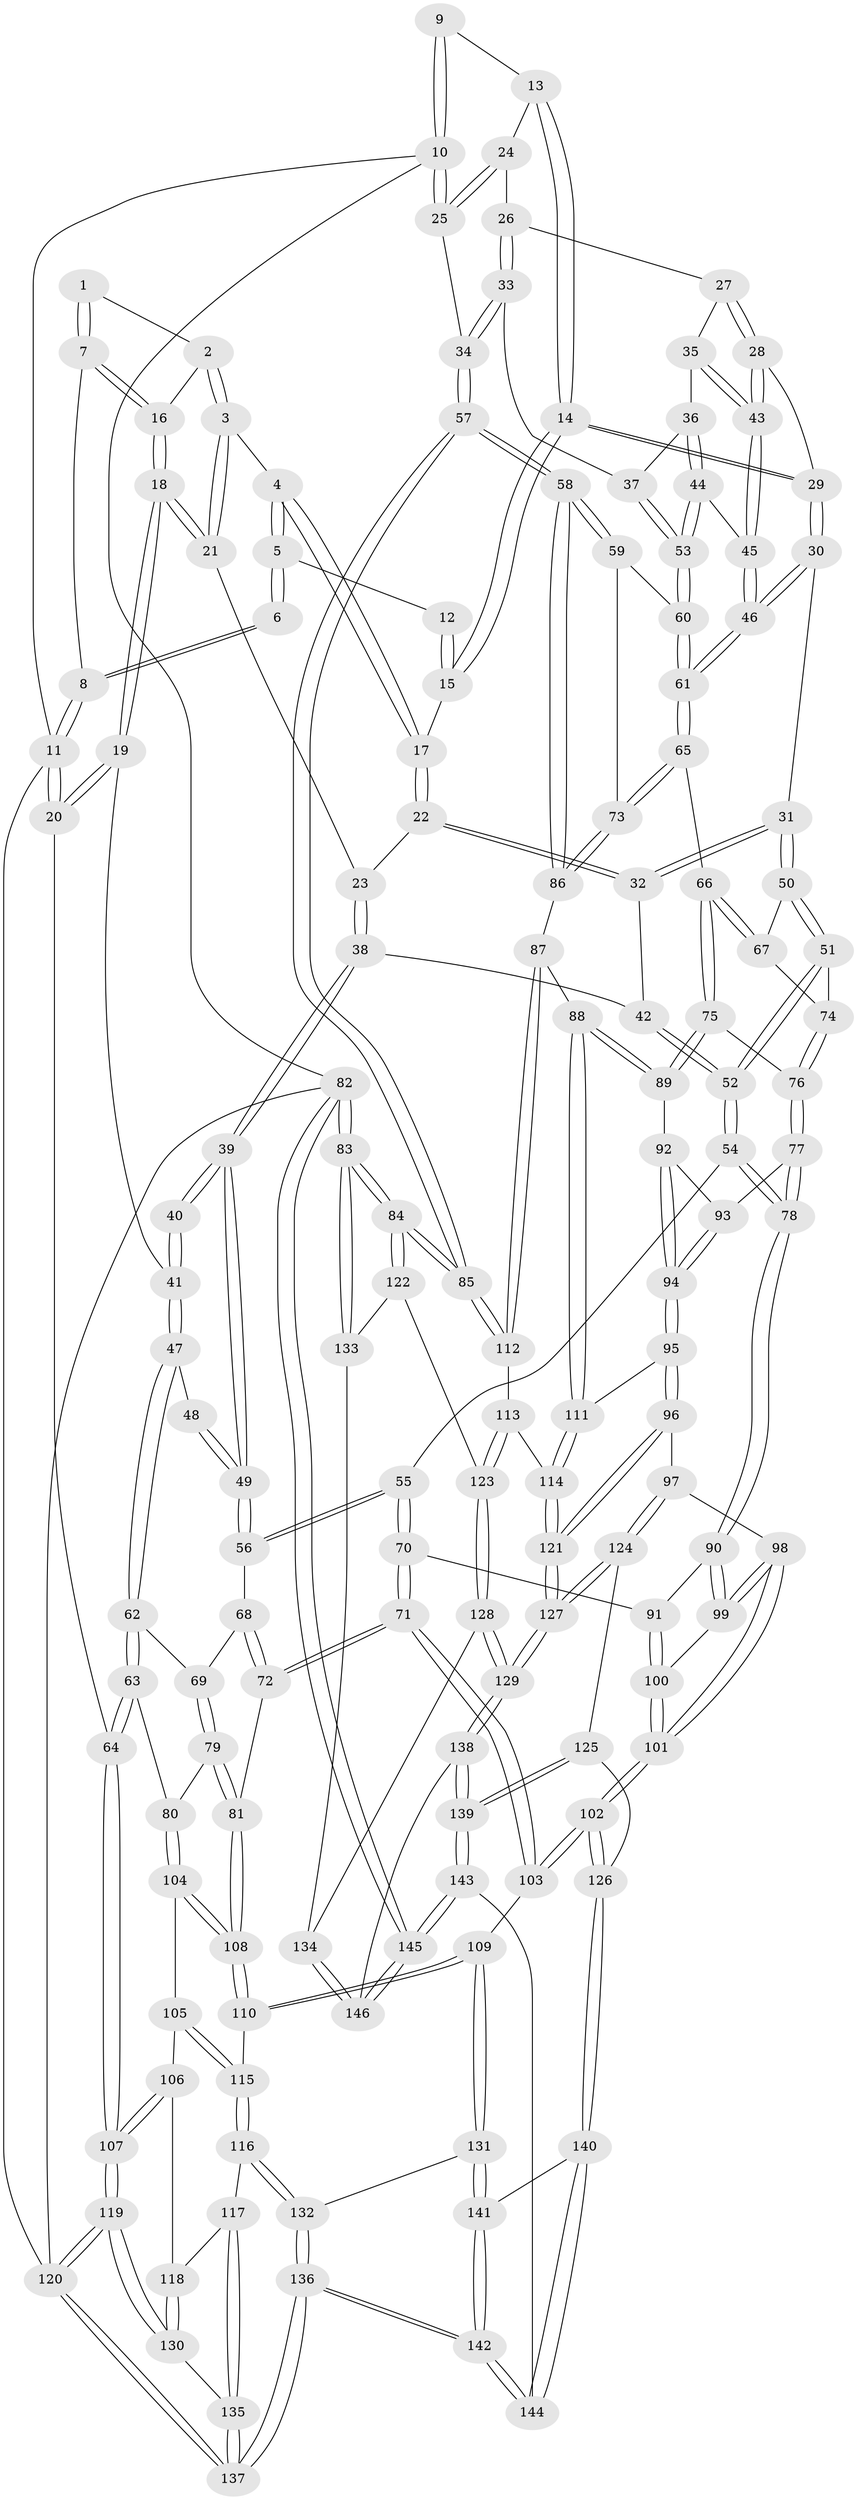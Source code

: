 // Generated by graph-tools (version 1.1) at 2025/17/03/09/25 04:17:15]
// undirected, 146 vertices, 362 edges
graph export_dot {
graph [start="1"]
  node [color=gray90,style=filled];
  1 [pos="+0.2756151518064658+0.03666095505238279"];
  2 [pos="+0.28887941581640453+0.050086536940462334"];
  3 [pos="+0.36979042693039027+0.10815474843911765"];
  4 [pos="+0.46892982110949716+0.005477140443061836"];
  5 [pos="+0.5113042142884006+0"];
  6 [pos="+0.21556493793137274+0"];
  7 [pos="+0.13607208722424172+0.00563603226036483"];
  8 [pos="+0+0"];
  9 [pos="+0.6770882780837005+0"];
  10 [pos="+1+0"];
  11 [pos="+0+0"];
  12 [pos="+0.6060223874598339+0"];
  13 [pos="+0.7960059597493419+0.13875001848384438"];
  14 [pos="+0.7009973650895616+0.1874581935344511"];
  15 [pos="+0.67750464054895+0.17731201259195112"];
  16 [pos="+0.15016670887020522+0.07236084581838101"];
  17 [pos="+0.570304509750558+0.16816663955521127"];
  18 [pos="+0.1697018545520607+0.2203849994806545"];
  19 [pos="+0.1611436533518785+0.23360403559659831"];
  20 [pos="+0+0.27952044482603"];
  21 [pos="+0.35173360489411815+0.14221617009841536"];
  22 [pos="+0.539589160519515+0.22950228975879505"];
  23 [pos="+0.4099313100152222+0.23573350449434904"];
  24 [pos="+0.8122397648458817+0.1427146527908554"];
  25 [pos="+1+0"];
  26 [pos="+0.8368871120226639+0.2102413890195577"];
  27 [pos="+0.8384142534933139+0.22414199221577824"];
  28 [pos="+0.7583237756905113+0.31201831098193966"];
  29 [pos="+0.6979521139060598+0.2801205417840759"];
  30 [pos="+0.6352907531648492+0.34799400845303646"];
  31 [pos="+0.5998197666205428+0.35374560991840787"];
  32 [pos="+0.5546180755037878+0.3104018590234867"];
  33 [pos="+1+0.27559585199126596"];
  34 [pos="+1+0.20918121938632223"];
  35 [pos="+0.8565438320384391+0.2728493386536115"];
  36 [pos="+0.8819099142498892+0.288660542410259"];
  37 [pos="+0.9932487652293172+0.29822158871267407"];
  38 [pos="+0.4052358309789452+0.32183339920818677"];
  39 [pos="+0.40193136100564436+0.32466480996807234"];
  40 [pos="+0.3746749266610841+0.3233252483338198"];
  41 [pos="+0.19415447408296876+0.2974464725088858"];
  42 [pos="+0.45017003663257266+0.33532698456385696"];
  43 [pos="+0.7921519830506142+0.3447009713896558"];
  44 [pos="+0.8624083573723442+0.37009836269209434"];
  45 [pos="+0.798865767817606+0.36561608258562006"];
  46 [pos="+0.7507898020248577+0.4699859651294451"];
  47 [pos="+0.20091099428738135+0.34034716694032513"];
  48 [pos="+0.3148425901890555+0.37736274903152206"];
  49 [pos="+0.3774662832905196+0.42627211884993105"];
  50 [pos="+0.5784671793557966+0.3963306764681515"];
  51 [pos="+0.5223929284778762+0.4591845767865668"];
  52 [pos="+0.5100511251804913+0.46658024335705006"];
  53 [pos="+0.9002913466041316+0.3909877680683214"];
  54 [pos="+0.48485198898596854+0.49693679580406563"];
  55 [pos="+0.46474237542150293+0.5011041595086047"];
  56 [pos="+0.37712995416028466+0.44005714567854637"];
  57 [pos="+1+0.5540814490483821"];
  58 [pos="+1+0.5518153835787553"];
  59 [pos="+0.9178418619959882+0.4604772962630224"];
  60 [pos="+0.9093954399385407+0.45243860833831995"];
  61 [pos="+0.7513454855636253+0.4740589379678475"];
  62 [pos="+0.20215135198103992+0.41605673064937543"];
  63 [pos="+0+0.512277889591972"];
  64 [pos="+0+0.49897569025906857"];
  65 [pos="+0.7472243549998718+0.48842486933873336"];
  66 [pos="+0.7462480548658775+0.48971588448172043"];
  67 [pos="+0.6542533634610626+0.48871757428743356"];
  68 [pos="+0.3518903670097491+0.4500204458445475"];
  69 [pos="+0.23597849742538268+0.46736071193049533"];
  70 [pos="+0.40404597235408196+0.5893470784146821"];
  71 [pos="+0.34830873841203985+0.6017024388278633"];
  72 [pos="+0.3375567088853137+0.5987451059383045"];
  73 [pos="+0.8677042673828211+0.5564219272215817"];
  74 [pos="+0.6226555897925297+0.5043312490034968"];
  75 [pos="+0.7305884224539072+0.5562189817601215"];
  76 [pos="+0.6100851662530093+0.5490409487151133"];
  77 [pos="+0.5717372687363423+0.5892691834181155"];
  78 [pos="+0.5606856058896578+0.5886252866777715"];
  79 [pos="+0.23398567969945194+0.5368945711673735"];
  80 [pos="+0.1348899733250305+0.5923958990058327"];
  81 [pos="+0.2897504402877702+0.5946095374940756"];
  82 [pos="+1+1"];
  83 [pos="+1+0.8432295576525243"];
  84 [pos="+1+0.7977228086501034"];
  85 [pos="+1+0.6287584810561314"];
  86 [pos="+0.8746299865180164+0.5728546743157044"];
  87 [pos="+0.8534906757945373+0.6432014373609805"];
  88 [pos="+0.7313342002294897+0.6135354597488871"];
  89 [pos="+0.7284240501620372+0.6092743280719174"];
  90 [pos="+0.5324168554995898+0.6353293881970381"];
  91 [pos="+0.41472275795779867+0.6035317930041559"];
  92 [pos="+0.6958398799226426+0.6158069641187235"];
  93 [pos="+0.582996132840933+0.5964915275856859"];
  94 [pos="+0.6187793535042048+0.6872134510831155"];
  95 [pos="+0.6172159788161868+0.6937633354842793"];
  96 [pos="+0.5911939249889254+0.7253690430317257"];
  97 [pos="+0.5713936227218224+0.7416262280765292"];
  98 [pos="+0.5712249299240858+0.741564769540468"];
  99 [pos="+0.5269530368760514+0.6613180573616722"];
  100 [pos="+0.4481634746809925+0.6853811698471065"];
  101 [pos="+0.4140818353583656+0.7868267830793692"];
  102 [pos="+0.3795676827860099+0.8201776502172208"];
  103 [pos="+0.3693657261009344+0.8187062401312226"];
  104 [pos="+0.14197365160898687+0.6757747524653521"];
  105 [pos="+0.14052858245693053+0.677739260015428"];
  106 [pos="+0.02213380693821125+0.6904806979268036"];
  107 [pos="+0+0.5967994613344918"];
  108 [pos="+0.24686677489564263+0.690455881078331"];
  109 [pos="+0.3355180583023455+0.8231019671860698"];
  110 [pos="+0.2588850585762326+0.7170647147897407"];
  111 [pos="+0.7260671703099018+0.7143692433291322"];
  112 [pos="+0.8880239993410766+0.6973627378960225"];
  113 [pos="+0.88509829894623+0.7031964130187252"];
  114 [pos="+0.7335770511300574+0.7433742451865704"];
  115 [pos="+0.1313664200419496+0.7835263879454708"];
  116 [pos="+0.12205210993448447+0.8185814757768496"];
  117 [pos="+0.11924744185043899+0.8199955462394799"];
  118 [pos="+0.06990411528714235+0.7810679135262655"];
  119 [pos="+0+0.7599948895274709"];
  120 [pos="+0+1"];
  121 [pos="+0.7325700329870662+0.747247570649375"];
  122 [pos="+0.8929978728516508+0.8040501149730545"];
  123 [pos="+0.8812439061576933+0.7967697241617937"];
  124 [pos="+0.579756019066449+0.7584377690381363"];
  125 [pos="+0.5546452424369606+0.8703184098171409"];
  126 [pos="+0.3937175253003316+0.8359545196216673"];
  127 [pos="+0.7231759810357447+0.842880113298926"];
  128 [pos="+0.7474743746573698+0.8899457083277178"];
  129 [pos="+0.7384516318710368+0.8921458955569169"];
  130 [pos="+0+0.7714176798430533"];
  131 [pos="+0.3293076502432253+0.8275197919485531"];
  132 [pos="+0.2263674429989699+0.8435140848427175"];
  133 [pos="+0.9510760811257023+0.9084870168136758"];
  134 [pos="+0.92123178415511+0.935456658225479"];
  135 [pos="+0.09463113809788239+0.8550420795472069"];
  136 [pos="+0.046499028676174954+1"];
  137 [pos="+0+1"];
  138 [pos="+0.7319365892164413+0.9036252011359253"];
  139 [pos="+0.6690488195329735+1"];
  140 [pos="+0.4585684670611799+1"];
  141 [pos="+0.2928032973952808+0.9477489859519267"];
  142 [pos="+0.08532125941359878+1"];
  143 [pos="+0.6253501338471185+1"];
  144 [pos="+0.5393790526994595+1"];
  145 [pos="+0.9617545329187797+1"];
  146 [pos="+0.9204942936340005+1"];
  1 -- 2;
  1 -- 7;
  1 -- 7;
  2 -- 3;
  2 -- 3;
  2 -- 16;
  3 -- 4;
  3 -- 21;
  3 -- 21;
  4 -- 5;
  4 -- 5;
  4 -- 17;
  4 -- 17;
  5 -- 6;
  5 -- 6;
  5 -- 12;
  6 -- 8;
  6 -- 8;
  7 -- 8;
  7 -- 16;
  7 -- 16;
  8 -- 11;
  8 -- 11;
  9 -- 10;
  9 -- 10;
  9 -- 13;
  10 -- 11;
  10 -- 25;
  10 -- 25;
  10 -- 82;
  11 -- 20;
  11 -- 20;
  11 -- 120;
  12 -- 15;
  12 -- 15;
  13 -- 14;
  13 -- 14;
  13 -- 24;
  14 -- 15;
  14 -- 15;
  14 -- 29;
  14 -- 29;
  15 -- 17;
  16 -- 18;
  16 -- 18;
  17 -- 22;
  17 -- 22;
  18 -- 19;
  18 -- 19;
  18 -- 21;
  18 -- 21;
  19 -- 20;
  19 -- 20;
  19 -- 41;
  20 -- 64;
  21 -- 23;
  22 -- 23;
  22 -- 32;
  22 -- 32;
  23 -- 38;
  23 -- 38;
  24 -- 25;
  24 -- 25;
  24 -- 26;
  25 -- 34;
  26 -- 27;
  26 -- 33;
  26 -- 33;
  27 -- 28;
  27 -- 28;
  27 -- 35;
  28 -- 29;
  28 -- 43;
  28 -- 43;
  29 -- 30;
  29 -- 30;
  30 -- 31;
  30 -- 46;
  30 -- 46;
  31 -- 32;
  31 -- 32;
  31 -- 50;
  31 -- 50;
  32 -- 42;
  33 -- 34;
  33 -- 34;
  33 -- 37;
  34 -- 57;
  34 -- 57;
  35 -- 36;
  35 -- 43;
  35 -- 43;
  36 -- 37;
  36 -- 44;
  36 -- 44;
  37 -- 53;
  37 -- 53;
  38 -- 39;
  38 -- 39;
  38 -- 42;
  39 -- 40;
  39 -- 40;
  39 -- 49;
  39 -- 49;
  40 -- 41;
  40 -- 41;
  41 -- 47;
  41 -- 47;
  42 -- 52;
  42 -- 52;
  43 -- 45;
  43 -- 45;
  44 -- 45;
  44 -- 53;
  44 -- 53;
  45 -- 46;
  45 -- 46;
  46 -- 61;
  46 -- 61;
  47 -- 48;
  47 -- 62;
  47 -- 62;
  48 -- 49;
  48 -- 49;
  49 -- 56;
  49 -- 56;
  50 -- 51;
  50 -- 51;
  50 -- 67;
  51 -- 52;
  51 -- 52;
  51 -- 74;
  52 -- 54;
  52 -- 54;
  53 -- 60;
  53 -- 60;
  54 -- 55;
  54 -- 78;
  54 -- 78;
  55 -- 56;
  55 -- 56;
  55 -- 70;
  55 -- 70;
  56 -- 68;
  57 -- 58;
  57 -- 58;
  57 -- 85;
  57 -- 85;
  58 -- 59;
  58 -- 59;
  58 -- 86;
  58 -- 86;
  59 -- 60;
  59 -- 73;
  60 -- 61;
  60 -- 61;
  61 -- 65;
  61 -- 65;
  62 -- 63;
  62 -- 63;
  62 -- 69;
  63 -- 64;
  63 -- 64;
  63 -- 80;
  64 -- 107;
  64 -- 107;
  65 -- 66;
  65 -- 73;
  65 -- 73;
  66 -- 67;
  66 -- 67;
  66 -- 75;
  66 -- 75;
  67 -- 74;
  68 -- 69;
  68 -- 72;
  68 -- 72;
  69 -- 79;
  69 -- 79;
  70 -- 71;
  70 -- 71;
  70 -- 91;
  71 -- 72;
  71 -- 72;
  71 -- 103;
  71 -- 103;
  72 -- 81;
  73 -- 86;
  73 -- 86;
  74 -- 76;
  74 -- 76;
  75 -- 76;
  75 -- 89;
  75 -- 89;
  76 -- 77;
  76 -- 77;
  77 -- 78;
  77 -- 78;
  77 -- 93;
  78 -- 90;
  78 -- 90;
  79 -- 80;
  79 -- 81;
  79 -- 81;
  80 -- 104;
  80 -- 104;
  81 -- 108;
  81 -- 108;
  82 -- 83;
  82 -- 83;
  82 -- 145;
  82 -- 145;
  82 -- 120;
  83 -- 84;
  83 -- 84;
  83 -- 133;
  83 -- 133;
  84 -- 85;
  84 -- 85;
  84 -- 122;
  84 -- 122;
  85 -- 112;
  85 -- 112;
  86 -- 87;
  87 -- 88;
  87 -- 112;
  87 -- 112;
  88 -- 89;
  88 -- 89;
  88 -- 111;
  88 -- 111;
  89 -- 92;
  90 -- 91;
  90 -- 99;
  90 -- 99;
  91 -- 100;
  91 -- 100;
  92 -- 93;
  92 -- 94;
  92 -- 94;
  93 -- 94;
  93 -- 94;
  94 -- 95;
  94 -- 95;
  95 -- 96;
  95 -- 96;
  95 -- 111;
  96 -- 97;
  96 -- 121;
  96 -- 121;
  97 -- 98;
  97 -- 124;
  97 -- 124;
  98 -- 99;
  98 -- 99;
  98 -- 101;
  98 -- 101;
  99 -- 100;
  100 -- 101;
  100 -- 101;
  101 -- 102;
  101 -- 102;
  102 -- 103;
  102 -- 103;
  102 -- 126;
  102 -- 126;
  103 -- 109;
  104 -- 105;
  104 -- 108;
  104 -- 108;
  105 -- 106;
  105 -- 115;
  105 -- 115;
  106 -- 107;
  106 -- 107;
  106 -- 118;
  107 -- 119;
  107 -- 119;
  108 -- 110;
  108 -- 110;
  109 -- 110;
  109 -- 110;
  109 -- 131;
  109 -- 131;
  110 -- 115;
  111 -- 114;
  111 -- 114;
  112 -- 113;
  113 -- 114;
  113 -- 123;
  113 -- 123;
  114 -- 121;
  114 -- 121;
  115 -- 116;
  115 -- 116;
  116 -- 117;
  116 -- 132;
  116 -- 132;
  117 -- 118;
  117 -- 135;
  117 -- 135;
  118 -- 130;
  118 -- 130;
  119 -- 120;
  119 -- 120;
  119 -- 130;
  119 -- 130;
  120 -- 137;
  120 -- 137;
  121 -- 127;
  121 -- 127;
  122 -- 123;
  122 -- 133;
  123 -- 128;
  123 -- 128;
  124 -- 125;
  124 -- 127;
  124 -- 127;
  125 -- 126;
  125 -- 139;
  125 -- 139;
  126 -- 140;
  126 -- 140;
  127 -- 129;
  127 -- 129;
  128 -- 129;
  128 -- 129;
  128 -- 134;
  129 -- 138;
  129 -- 138;
  130 -- 135;
  131 -- 132;
  131 -- 141;
  131 -- 141;
  132 -- 136;
  132 -- 136;
  133 -- 134;
  134 -- 146;
  134 -- 146;
  135 -- 137;
  135 -- 137;
  136 -- 137;
  136 -- 137;
  136 -- 142;
  136 -- 142;
  138 -- 139;
  138 -- 139;
  138 -- 146;
  139 -- 143;
  139 -- 143;
  140 -- 141;
  140 -- 144;
  140 -- 144;
  141 -- 142;
  141 -- 142;
  142 -- 144;
  142 -- 144;
  143 -- 144;
  143 -- 145;
  143 -- 145;
  145 -- 146;
  145 -- 146;
}

